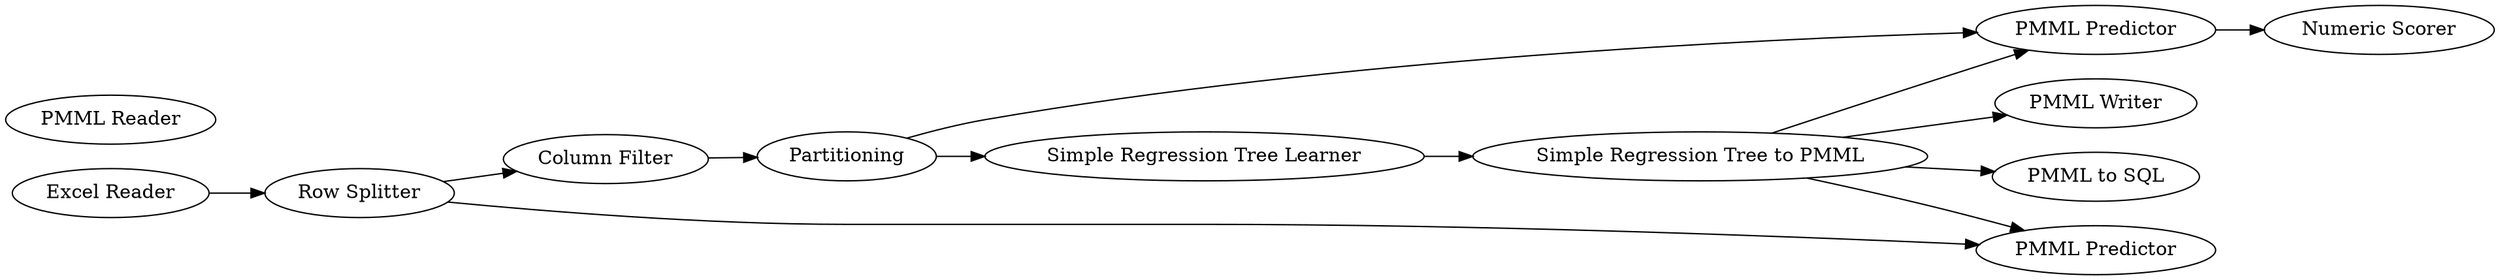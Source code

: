 digraph {
	2 [label=Partitioning]
	14 [label="Excel Reader"]
	16 [label="Column Filter"]
	17 [label="Simple Regression Tree Learner"]
	18 [label="Simple Regression Tree to PMML"]
	20 [label="Row Splitter"]
	22 [label="PMML to SQL"]
	23 [label="PMML Predictor"]
	24 [label="PMML Predictor"]
	25 [label="Numeric Scorer"]
	26 [label="PMML Writer"]
	27 [label="PMML Reader"]
	2 -> 17
	2 -> 23
	14 -> 20
	16 -> 2
	17 -> 18
	18 -> 22
	18 -> 23
	18 -> 24
	18 -> 26
	20 -> 16
	20 -> 24
	23 -> 25
	rankdir=LR
}
